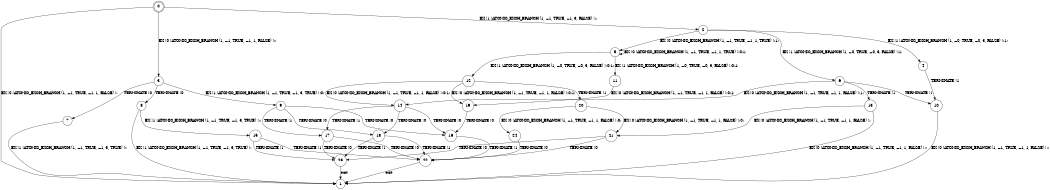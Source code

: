 digraph BCG {
size = "7, 10.5";
center = TRUE;
node [shape = circle];
0 [peripheries = 2];
0 -> 1 [label = "EX !0 !ATOMIC_EXCH_BRANCH (1, +1, TRUE, +1, 1, FALSE) !::"];
0 -> 2 [label = "EX !1 !ATOMIC_EXCH_BRANCH (1, +1, TRUE, +1, 3, FALSE) !::"];
0 -> 3 [label = "EX !0 !ATOMIC_EXCH_BRANCH (1, +1, TRUE, +1, 1, FALSE) !::"];
2 -> 4 [label = "EX !1 !ATOMIC_EXCH_BRANCH (1, +0, TRUE, +0, 3, FALSE) !:1:"];
2 -> 5 [label = "EX !0 !ATOMIC_EXCH_BRANCH (1, +1, TRUE, +1, 1, TRUE) !:1:"];
2 -> 6 [label = "EX !1 !ATOMIC_EXCH_BRANCH (1, +0, TRUE, +0, 3, FALSE) !:1:"];
3 -> 7 [label = "TERMINATE !0"];
3 -> 8 [label = "TERMINATE !0"];
3 -> 9 [label = "EX !1 !ATOMIC_EXCH_BRANCH (1, +1, TRUE, +1, 3, TRUE) !:0:"];
4 -> 10 [label = "TERMINATE !1"];
5 -> 11 [label = "EX !1 !ATOMIC_EXCH_BRANCH (1, +0, TRUE, +0, 3, FALSE) !:0:1:"];
5 -> 12 [label = "EX !1 !ATOMIC_EXCH_BRANCH (1, +0, TRUE, +0, 3, FALSE) !:0:1:"];
5 -> 5 [label = "EX !0 !ATOMIC_EXCH_BRANCH (1, +1, TRUE, +1, 1, TRUE) !:0:1:"];
6 -> 10 [label = "TERMINATE !1"];
6 -> 13 [label = "TERMINATE !1"];
6 -> 14 [label = "EX !0 !ATOMIC_EXCH_BRANCH (1, +1, TRUE, +1, 1, FALSE) !:1:"];
7 -> 1 [label = "EX !1 !ATOMIC_EXCH_BRANCH (1, +1, TRUE, +1, 3, TRUE) !::"];
8 -> 1 [label = "EX !1 !ATOMIC_EXCH_BRANCH (1, +1, TRUE, +1, 3, TRUE) !::"];
8 -> 15 [label = "EX !1 !ATOMIC_EXCH_BRANCH (1, +1, TRUE, +1, 3, TRUE) !::"];
9 -> 16 [label = "TERMINATE !0"];
9 -> 17 [label = "TERMINATE !1"];
9 -> 18 [label = "TERMINATE !0"];
10 -> 1 [label = "EX !0 !ATOMIC_EXCH_BRANCH (1, +1, TRUE, +1, 1, FALSE) !::"];
11 -> 19 [label = "EX !0 !ATOMIC_EXCH_BRANCH (1, +1, TRUE, +1, 1, FALSE) !:0:1:"];
12 -> 19 [label = "EX !0 !ATOMIC_EXCH_BRANCH (1, +1, TRUE, +1, 1, FALSE) !:0:1:"];
12 -> 20 [label = "TERMINATE !1"];
12 -> 14 [label = "EX !0 !ATOMIC_EXCH_BRANCH (1, +1, TRUE, +1, 1, FALSE) !:0:1:"];
13 -> 1 [label = "EX !0 !ATOMIC_EXCH_BRANCH (1, +1, TRUE, +1, 1, FALSE) !::"];
13 -> 21 [label = "EX !0 !ATOMIC_EXCH_BRANCH (1, +1, TRUE, +1, 1, FALSE) !::"];
14 -> 16 [label = "TERMINATE !0"];
14 -> 17 [label = "TERMINATE !1"];
14 -> 18 [label = "TERMINATE !0"];
15 -> 22 [label = "TERMINATE !1"];
15 -> 23 [label = "TERMINATE !1"];
16 -> 22 [label = "TERMINATE !1"];
17 -> 22 [label = "TERMINATE !0"];
17 -> 23 [label = "TERMINATE !0"];
18 -> 22 [label = "TERMINATE !1"];
18 -> 23 [label = "TERMINATE !1"];
19 -> 16 [label = "TERMINATE !0"];
20 -> 24 [label = "EX !0 !ATOMIC_EXCH_BRANCH (1, +1, TRUE, +1, 1, FALSE) !:0:"];
20 -> 21 [label = "EX !0 !ATOMIC_EXCH_BRANCH (1, +1, TRUE, +1, 1, FALSE) !:0:"];
21 -> 22 [label = "TERMINATE !0"];
21 -> 23 [label = "TERMINATE !0"];
22 -> 1 [label = "exit"];
23 -> 1 [label = "exit"];
24 -> 22 [label = "TERMINATE !0"];
}
